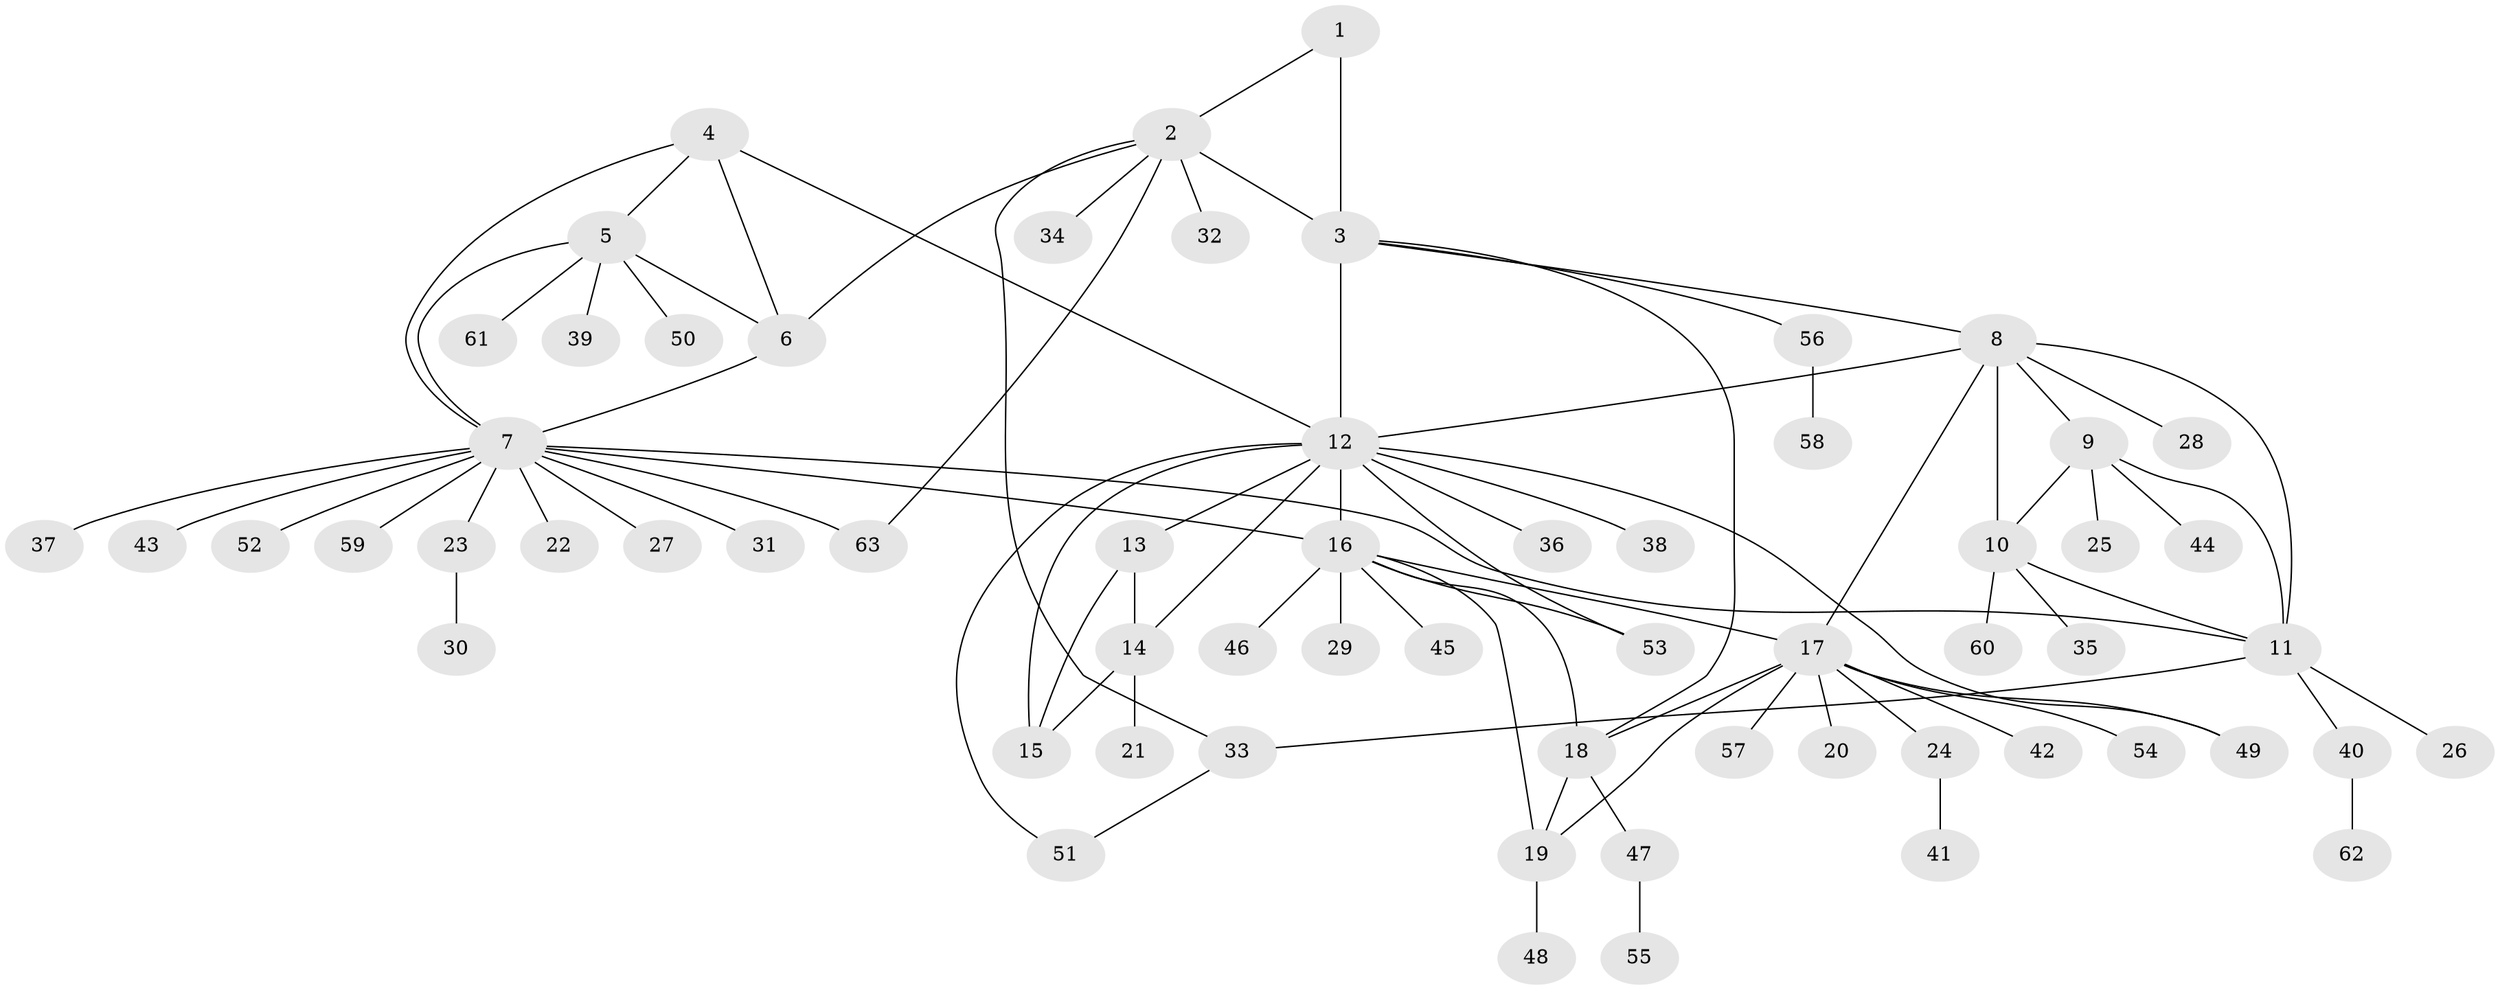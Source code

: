 // original degree distribution, {4: 0.0449438202247191, 9: 0.011235955056179775, 6: 0.0449438202247191, 5: 0.0449438202247191, 7: 0.011235955056179775, 15: 0.011235955056179775, 8: 0.02247191011235955, 13: 0.011235955056179775, 10: 0.011235955056179775, 11: 0.011235955056179775, 1: 0.5955056179775281, 3: 0.02247191011235955, 2: 0.15730337078651685}
// Generated by graph-tools (version 1.1) at 2025/52/03/04/25 22:52:13]
// undirected, 63 vertices, 86 edges
graph export_dot {
  node [color=gray90,style=filled];
  1;
  2;
  3;
  4;
  5;
  6;
  7;
  8;
  9;
  10;
  11;
  12;
  13;
  14;
  15;
  16;
  17;
  18;
  19;
  20;
  21;
  22;
  23;
  24;
  25;
  26;
  27;
  28;
  29;
  30;
  31;
  32;
  33;
  34;
  35;
  36;
  37;
  38;
  39;
  40;
  41;
  42;
  43;
  44;
  45;
  46;
  47;
  48;
  49;
  50;
  51;
  52;
  53;
  54;
  55;
  56;
  57;
  58;
  59;
  60;
  61;
  62;
  63;
  1 -- 2 [weight=1.0];
  1 -- 3 [weight=2.0];
  2 -- 3 [weight=2.0];
  2 -- 6 [weight=1.0];
  2 -- 32 [weight=1.0];
  2 -- 33 [weight=1.0];
  2 -- 34 [weight=1.0];
  2 -- 63 [weight=1.0];
  3 -- 8 [weight=1.0];
  3 -- 12 [weight=1.0];
  3 -- 18 [weight=1.0];
  3 -- 56 [weight=1.0];
  4 -- 5 [weight=1.0];
  4 -- 6 [weight=1.0];
  4 -- 7 [weight=1.0];
  4 -- 12 [weight=1.0];
  5 -- 6 [weight=1.0];
  5 -- 7 [weight=1.0];
  5 -- 39 [weight=1.0];
  5 -- 50 [weight=1.0];
  5 -- 61 [weight=1.0];
  6 -- 7 [weight=1.0];
  7 -- 11 [weight=1.0];
  7 -- 16 [weight=1.0];
  7 -- 22 [weight=1.0];
  7 -- 23 [weight=1.0];
  7 -- 27 [weight=1.0];
  7 -- 31 [weight=1.0];
  7 -- 37 [weight=1.0];
  7 -- 43 [weight=1.0];
  7 -- 52 [weight=1.0];
  7 -- 59 [weight=1.0];
  7 -- 63 [weight=1.0];
  8 -- 9 [weight=1.0];
  8 -- 10 [weight=1.0];
  8 -- 11 [weight=1.0];
  8 -- 12 [weight=1.0];
  8 -- 17 [weight=1.0];
  8 -- 28 [weight=1.0];
  9 -- 10 [weight=1.0];
  9 -- 11 [weight=1.0];
  9 -- 25 [weight=1.0];
  9 -- 44 [weight=1.0];
  10 -- 11 [weight=1.0];
  10 -- 35 [weight=1.0];
  10 -- 60 [weight=1.0];
  11 -- 26 [weight=1.0];
  11 -- 33 [weight=1.0];
  11 -- 40 [weight=1.0];
  12 -- 13 [weight=1.0];
  12 -- 14 [weight=1.0];
  12 -- 15 [weight=1.0];
  12 -- 16 [weight=1.0];
  12 -- 36 [weight=1.0];
  12 -- 38 [weight=1.0];
  12 -- 49 [weight=1.0];
  12 -- 51 [weight=1.0];
  12 -- 53 [weight=1.0];
  13 -- 14 [weight=1.0];
  13 -- 15 [weight=1.0];
  14 -- 15 [weight=1.0];
  14 -- 21 [weight=1.0];
  16 -- 17 [weight=1.0];
  16 -- 18 [weight=1.0];
  16 -- 19 [weight=1.0];
  16 -- 29 [weight=1.0];
  16 -- 45 [weight=1.0];
  16 -- 46 [weight=1.0];
  16 -- 53 [weight=1.0];
  17 -- 18 [weight=1.0];
  17 -- 19 [weight=1.0];
  17 -- 20 [weight=1.0];
  17 -- 24 [weight=1.0];
  17 -- 42 [weight=1.0];
  17 -- 49 [weight=1.0];
  17 -- 54 [weight=1.0];
  17 -- 57 [weight=1.0];
  18 -- 19 [weight=1.0];
  18 -- 47 [weight=1.0];
  19 -- 48 [weight=1.0];
  23 -- 30 [weight=1.0];
  24 -- 41 [weight=1.0];
  33 -- 51 [weight=1.0];
  40 -- 62 [weight=1.0];
  47 -- 55 [weight=1.0];
  56 -- 58 [weight=1.0];
}
